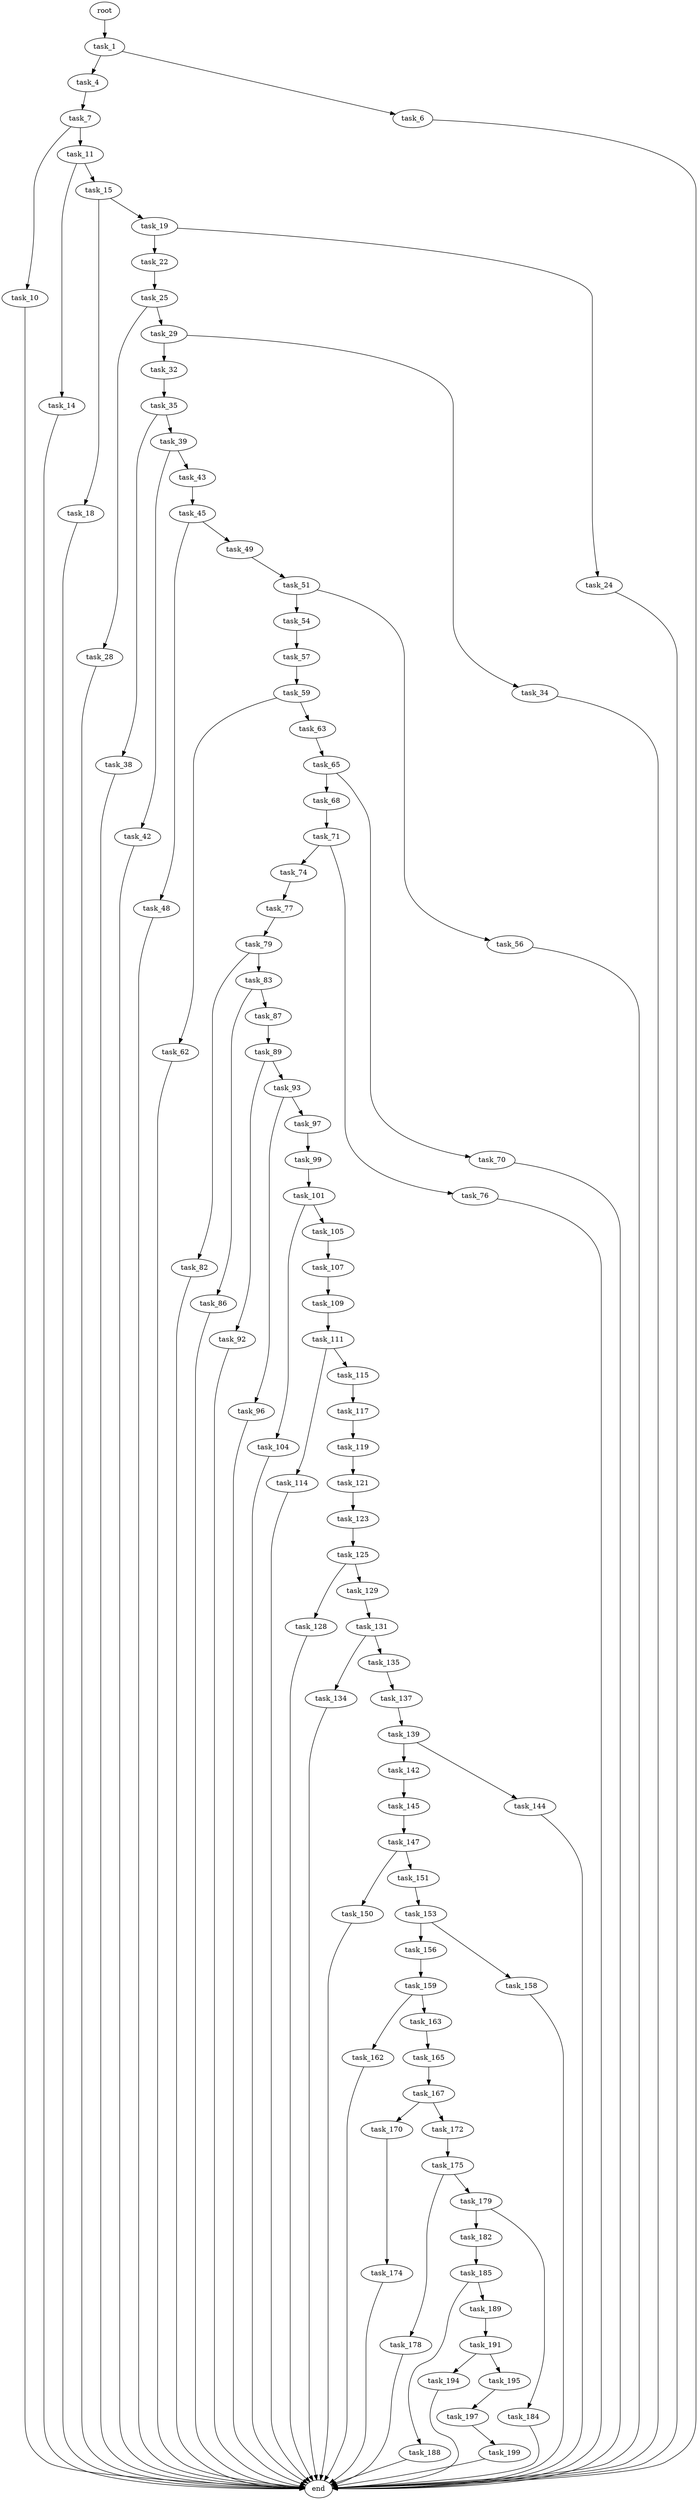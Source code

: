 digraph G {
  root [size="0.000000"];
  task_1 [size="43122834647.000000"];
  task_4 [size="17952770086.000000"];
  task_6 [size="47354287768.000000"];
  task_7 [size="231928233984.000000"];
  task_10 [size="4752008070.000000"];
  task_11 [size="470936355323.000000"];
  task_14 [size="10245870336.000000"];
  task_15 [size="352881688901.000000"];
  task_18 [size="393947317596.000000"];
  task_19 [size="1137426956.000000"];
  task_22 [size="1172483739735.000000"];
  task_24 [size="11230621725.000000"];
  task_25 [size="9182120195.000000"];
  task_28 [size="398529856887.000000"];
  task_29 [size="68719476736.000000"];
  task_32 [size="597654596620.000000"];
  task_34 [size="8589934592.000000"];
  task_35 [size="368293445632.000000"];
  task_38 [size="44962667941.000000"];
  task_39 [size="7141540269.000000"];
  task_42 [size="35997943301.000000"];
  task_43 [size="6272130748.000000"];
  task_45 [size="260011442563.000000"];
  task_48 [size="368293445632.000000"];
  task_49 [size="6604786663.000000"];
  task_51 [size="8589934592.000000"];
  task_54 [size="68719476736.000000"];
  task_56 [size="398678081686.000000"];
  task_57 [size="76153772893.000000"];
  task_59 [size="22023718043.000000"];
  task_62 [size="68719476736.000000"];
  task_63 [size="782757789696.000000"];
  task_65 [size="28991029248.000000"];
  task_68 [size="134217728000.000000"];
  task_70 [size="231928233984.000000"];
  task_71 [size="28991029248.000000"];
  task_74 [size="28180260065.000000"];
  task_76 [size="13876760607.000000"];
  task_77 [size="549755813888.000000"];
  task_79 [size="13095124907.000000"];
  task_82 [size="31998447855.000000"];
  task_83 [size="238497091878.000000"];
  task_86 [size="368293445632.000000"];
  task_87 [size="1954627963.000000"];
  task_89 [size="31022597086.000000"];
  task_92 [size="549755813888.000000"];
  task_93 [size="21306154197.000000"];
  task_96 [size="739830108393.000000"];
  task_97 [size="2107374018.000000"];
  task_99 [size="417298335475.000000"];
  task_101 [size="782757789696.000000"];
  task_104 [size="28991029248.000000"];
  task_105 [size="518141265833.000000"];
  task_107 [size="4622324292.000000"];
  task_109 [size="29898692595.000000"];
  task_111 [size="549755813888.000000"];
  task_114 [size="4940779165.000000"];
  task_115 [size="121025610518.000000"];
  task_117 [size="2698209219.000000"];
  task_119 [size="8347868607.000000"];
  task_121 [size="9844841500.000000"];
  task_123 [size="4782276891.000000"];
  task_125 [size="438029754560.000000"];
  task_128 [size="1680476422.000000"];
  task_129 [size="134217728000.000000"];
  task_131 [size="12428071134.000000"];
  task_134 [size="231928233984.000000"];
  task_135 [size="71961185358.000000"];
  task_137 [size="549755813888.000000"];
  task_139 [size="652944751703.000000"];
  task_142 [size="68719476736.000000"];
  task_144 [size="1143775367250.000000"];
  task_145 [size="2473954454.000000"];
  task_147 [size="48342872241.000000"];
  task_150 [size="231928233984.000000"];
  task_151 [size="408332186986.000000"];
  task_153 [size="28991029248.000000"];
  task_156 [size="18008127300.000000"];
  task_158 [size="622322774391.000000"];
  task_159 [size="134217728000.000000"];
  task_162 [size="262015948087.000000"];
  task_163 [size="47220422129.000000"];
  task_165 [size="549755813888.000000"];
  task_167 [size="1073741824000.000000"];
  task_170 [size="13865487276.000000"];
  task_172 [size="419021688196.000000"];
  task_174 [size="12959671766.000000"];
  task_175 [size="17829008247.000000"];
  task_178 [size="134217728000.000000"];
  task_179 [size="178185479792.000000"];
  task_182 [size="468570390273.000000"];
  task_184 [size="336174705324.000000"];
  task_185 [size="28991029248.000000"];
  task_188 [size="353821323778.000000"];
  task_189 [size="134217728000.000000"];
  task_191 [size="68719476736.000000"];
  task_194 [size="19441099370.000000"];
  task_195 [size="231928233984.000000"];
  task_197 [size="71380220793.000000"];
  task_199 [size="473813661015.000000"];
  end [size="0.000000"];

  root -> task_1 [size="1.000000"];
  task_1 -> task_4 [size="679477248.000000"];
  task_1 -> task_6 [size="679477248.000000"];
  task_4 -> task_7 [size="536870912.000000"];
  task_6 -> end [size="1.000000"];
  task_7 -> task_10 [size="301989888.000000"];
  task_7 -> task_11 [size="301989888.000000"];
  task_10 -> end [size="1.000000"];
  task_11 -> task_14 [size="301989888.000000"];
  task_11 -> task_15 [size="301989888.000000"];
  task_14 -> end [size="1.000000"];
  task_15 -> task_18 [size="679477248.000000"];
  task_15 -> task_19 [size="679477248.000000"];
  task_18 -> end [size="1.000000"];
  task_19 -> task_22 [size="75497472.000000"];
  task_19 -> task_24 [size="75497472.000000"];
  task_22 -> task_25 [size="838860800.000000"];
  task_24 -> end [size="1.000000"];
  task_25 -> task_28 [size="679477248.000000"];
  task_25 -> task_29 [size="679477248.000000"];
  task_28 -> end [size="1.000000"];
  task_29 -> task_32 [size="134217728.000000"];
  task_29 -> task_34 [size="134217728.000000"];
  task_32 -> task_35 [size="411041792.000000"];
  task_34 -> end [size="1.000000"];
  task_35 -> task_38 [size="411041792.000000"];
  task_35 -> task_39 [size="411041792.000000"];
  task_38 -> end [size="1.000000"];
  task_39 -> task_42 [size="134217728.000000"];
  task_39 -> task_43 [size="134217728.000000"];
  task_42 -> end [size="1.000000"];
  task_43 -> task_45 [size="209715200.000000"];
  task_45 -> task_48 [size="301989888.000000"];
  task_45 -> task_49 [size="301989888.000000"];
  task_48 -> end [size="1.000000"];
  task_49 -> task_51 [size="209715200.000000"];
  task_51 -> task_54 [size="33554432.000000"];
  task_51 -> task_56 [size="33554432.000000"];
  task_54 -> task_57 [size="134217728.000000"];
  task_56 -> end [size="1.000000"];
  task_57 -> task_59 [size="75497472.000000"];
  task_59 -> task_62 [size="75497472.000000"];
  task_59 -> task_63 [size="75497472.000000"];
  task_62 -> end [size="1.000000"];
  task_63 -> task_65 [size="679477248.000000"];
  task_65 -> task_68 [size="75497472.000000"];
  task_65 -> task_70 [size="75497472.000000"];
  task_68 -> task_71 [size="209715200.000000"];
  task_70 -> end [size="1.000000"];
  task_71 -> task_74 [size="75497472.000000"];
  task_71 -> task_76 [size="75497472.000000"];
  task_74 -> task_77 [size="134217728.000000"];
  task_76 -> end [size="1.000000"];
  task_77 -> task_79 [size="536870912.000000"];
  task_79 -> task_82 [size="209715200.000000"];
  task_79 -> task_83 [size="209715200.000000"];
  task_82 -> end [size="1.000000"];
  task_83 -> task_86 [size="301989888.000000"];
  task_83 -> task_87 [size="301989888.000000"];
  task_86 -> end [size="1.000000"];
  task_87 -> task_89 [size="33554432.000000"];
  task_89 -> task_92 [size="838860800.000000"];
  task_89 -> task_93 [size="838860800.000000"];
  task_92 -> end [size="1.000000"];
  task_93 -> task_96 [size="75497472.000000"];
  task_93 -> task_97 [size="75497472.000000"];
  task_96 -> end [size="1.000000"];
  task_97 -> task_99 [size="209715200.000000"];
  task_99 -> task_101 [size="679477248.000000"];
  task_101 -> task_104 [size="679477248.000000"];
  task_101 -> task_105 [size="679477248.000000"];
  task_104 -> end [size="1.000000"];
  task_105 -> task_107 [size="679477248.000000"];
  task_107 -> task_109 [size="75497472.000000"];
  task_109 -> task_111 [size="33554432.000000"];
  task_111 -> task_114 [size="536870912.000000"];
  task_111 -> task_115 [size="536870912.000000"];
  task_114 -> end [size="1.000000"];
  task_115 -> task_117 [size="536870912.000000"];
  task_117 -> task_119 [size="134217728.000000"];
  task_119 -> task_121 [size="209715200.000000"];
  task_121 -> task_123 [size="411041792.000000"];
  task_123 -> task_125 [size="75497472.000000"];
  task_125 -> task_128 [size="301989888.000000"];
  task_125 -> task_129 [size="301989888.000000"];
  task_128 -> end [size="1.000000"];
  task_129 -> task_131 [size="209715200.000000"];
  task_131 -> task_134 [size="209715200.000000"];
  task_131 -> task_135 [size="209715200.000000"];
  task_134 -> end [size="1.000000"];
  task_135 -> task_137 [size="134217728.000000"];
  task_137 -> task_139 [size="536870912.000000"];
  task_139 -> task_142 [size="536870912.000000"];
  task_139 -> task_144 [size="536870912.000000"];
  task_142 -> task_145 [size="134217728.000000"];
  task_144 -> end [size="1.000000"];
  task_145 -> task_147 [size="301989888.000000"];
  task_147 -> task_150 [size="134217728.000000"];
  task_147 -> task_151 [size="134217728.000000"];
  task_150 -> end [size="1.000000"];
  task_151 -> task_153 [size="838860800.000000"];
  task_153 -> task_156 [size="75497472.000000"];
  task_153 -> task_158 [size="75497472.000000"];
  task_156 -> task_159 [size="301989888.000000"];
  task_158 -> end [size="1.000000"];
  task_159 -> task_162 [size="209715200.000000"];
  task_159 -> task_163 [size="209715200.000000"];
  task_162 -> end [size="1.000000"];
  task_163 -> task_165 [size="134217728.000000"];
  task_165 -> task_167 [size="536870912.000000"];
  task_167 -> task_170 [size="838860800.000000"];
  task_167 -> task_172 [size="838860800.000000"];
  task_170 -> task_174 [size="411041792.000000"];
  task_172 -> task_175 [size="536870912.000000"];
  task_174 -> end [size="1.000000"];
  task_175 -> task_178 [size="679477248.000000"];
  task_175 -> task_179 [size="679477248.000000"];
  task_178 -> end [size="1.000000"];
  task_179 -> task_182 [size="209715200.000000"];
  task_179 -> task_184 [size="209715200.000000"];
  task_182 -> task_185 [size="838860800.000000"];
  task_184 -> end [size="1.000000"];
  task_185 -> task_188 [size="75497472.000000"];
  task_185 -> task_189 [size="75497472.000000"];
  task_188 -> end [size="1.000000"];
  task_189 -> task_191 [size="209715200.000000"];
  task_191 -> task_194 [size="134217728.000000"];
  task_191 -> task_195 [size="134217728.000000"];
  task_194 -> end [size="1.000000"];
  task_195 -> task_197 [size="301989888.000000"];
  task_197 -> task_199 [size="134217728.000000"];
  task_199 -> end [size="1.000000"];
}
